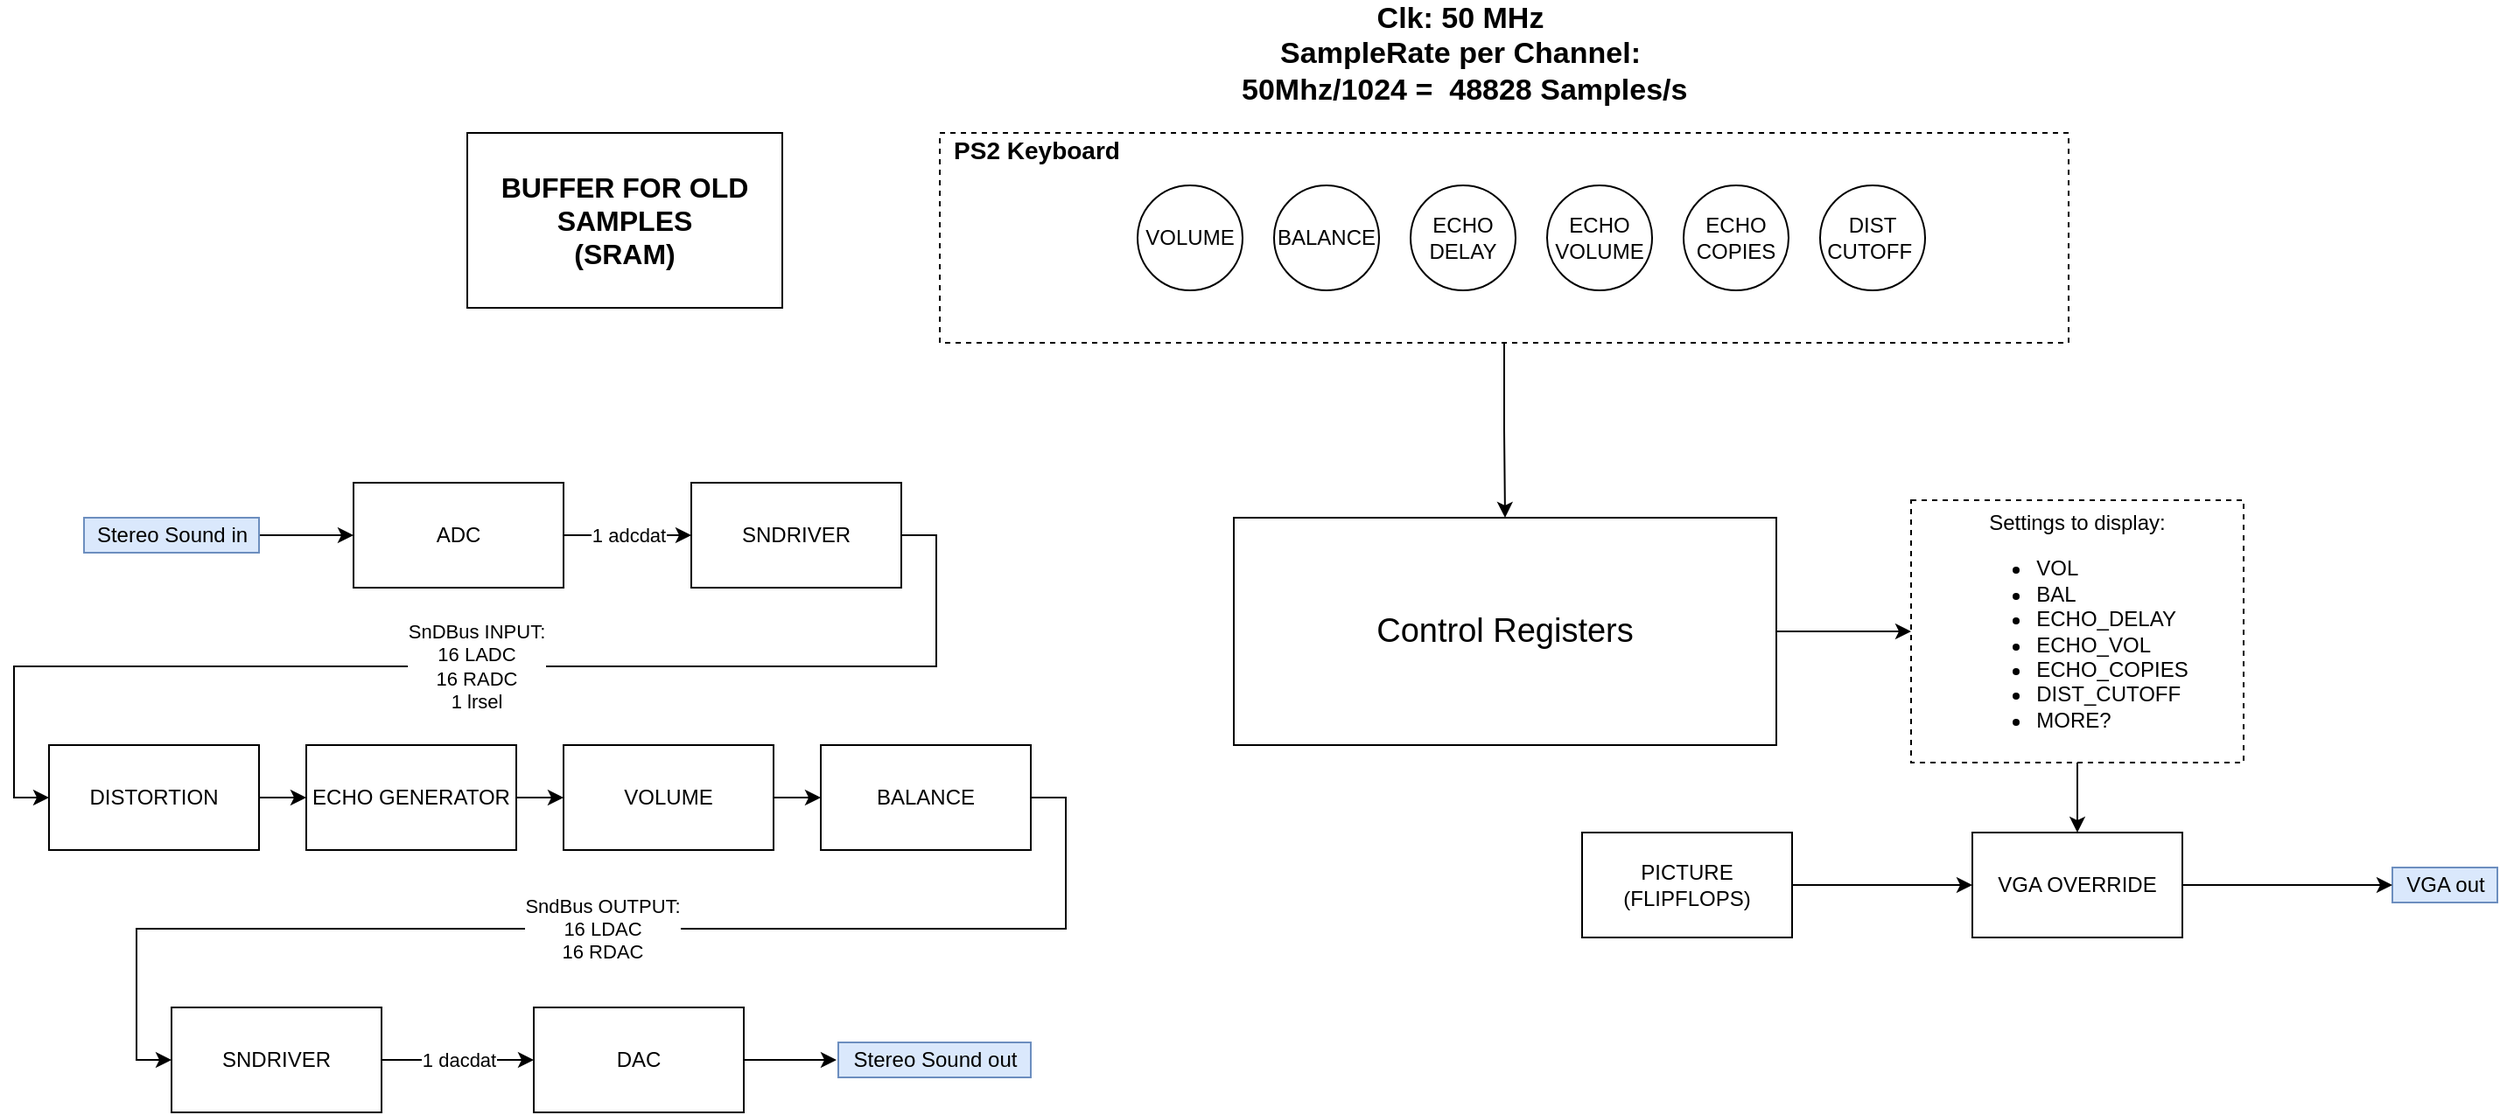 <mxfile version="15.2.9" type="device"><diagram id="DGm4Tx1q225shhq9VBvE" name="Page-1"><mxGraphModel dx="1865" dy="1748" grid="1" gridSize="10" guides="1" tooltips="1" connect="1" arrows="1" fold="1" page="1" pageScale="1" pageWidth="827" pageHeight="1169" math="0" shadow="0"><root><mxCell id="0"/><mxCell id="1" parent="0"/><mxCell id="ux9UwnwsF9OkGmqyFfTG-2" value="1 adcdat" style="edgeStyle=orthogonalEdgeStyle;rounded=0;orthogonalLoop=1;jettySize=auto;html=1;exitX=1;exitY=0.5;exitDx=0;exitDy=0;entryX=0;entryY=0.5;entryDx=0;entryDy=0;" edge="1" parent="1" source="tbtLluHw-_tRo9kpk-tv-1" target="ux9UwnwsF9OkGmqyFfTG-1"><mxGeometry relative="1" as="geometry"/></mxCell><mxCell id="tbtLluHw-_tRo9kpk-tv-1" value="ADC" style="rounded=0;whiteSpace=wrap;html=1;" parent="1" vertex="1"><mxGeometry x="-145" width="120" height="60" as="geometry"/></mxCell><mxCell id="ux9UwnwsF9OkGmqyFfTG-24" style="edgeStyle=orthogonalEdgeStyle;rounded=0;orthogonalLoop=1;jettySize=auto;html=1;entryX=0;entryY=0.5;entryDx=0;entryDy=0;" edge="1" parent="1" source="tbtLluHw-_tRo9kpk-tv-4" target="tbtLluHw-_tRo9kpk-tv-1"><mxGeometry relative="1" as="geometry"/></mxCell><mxCell id="tbtLluHw-_tRo9kpk-tv-4" value="&lt;span&gt;Stereo Sound in&lt;br&gt;&lt;/span&gt;" style="text;html=1;align=center;verticalAlign=middle;resizable=0;points=[];autosize=1;fillColor=#dae8fc;strokeColor=#6c8ebf;" parent="1" vertex="1"><mxGeometry x="-299" y="20" width="100" height="20" as="geometry"/></mxCell><mxCell id="ux9UwnwsF9OkGmqyFfTG-15" style="edgeStyle=orthogonalEdgeStyle;rounded=0;orthogonalLoop=1;jettySize=auto;html=1;exitX=1;exitY=0.5;exitDx=0;exitDy=0;entryX=0;entryY=0.5;entryDx=0;entryDy=0;" edge="1" parent="1" source="tbtLluHw-_tRo9kpk-tv-5" target="tbtLluHw-_tRo9kpk-tv-8"><mxGeometry relative="1" as="geometry"/></mxCell><mxCell id="tbtLluHw-_tRo9kpk-tv-5" value="PICTURE&lt;br&gt;(FLIPFLOPS)" style="rounded=0;whiteSpace=wrap;html=1;" parent="1" vertex="1"><mxGeometry x="557" y="200" width="120" height="60" as="geometry"/></mxCell><mxCell id="tbtLluHw-_tRo9kpk-tv-7" value="VGA out" style="text;html=1;align=center;verticalAlign=middle;resizable=0;points=[];autosize=1;shadow=0;rounded=0;fillColor=#dae8fc;strokeColor=#6c8ebf;" parent="1" vertex="1"><mxGeometry x="1020" y="220" width="60" height="20" as="geometry"/></mxCell><mxCell id="ux9UwnwsF9OkGmqyFfTG-22" style="edgeStyle=orthogonalEdgeStyle;rounded=0;orthogonalLoop=1;jettySize=auto;html=1;exitX=1;exitY=0.5;exitDx=0;exitDy=0;" edge="1" parent="1" source="tbtLluHw-_tRo9kpk-tv-8" target="tbtLluHw-_tRo9kpk-tv-7"><mxGeometry relative="1" as="geometry"/></mxCell><mxCell id="tbtLluHw-_tRo9kpk-tv-8" value="VGA OVERRIDE&lt;br&gt;" style="rounded=0;whiteSpace=wrap;html=1;" parent="1" vertex="1"><mxGeometry x="780" y="200" width="120" height="60" as="geometry"/></mxCell><mxCell id="ux9UwnwsF9OkGmqyFfTG-9" style="edgeStyle=orthogonalEdgeStyle;rounded=0;orthogonalLoop=1;jettySize=auto;html=1;exitX=1;exitY=0.5;exitDx=0;exitDy=0;entryX=0;entryY=0.5;entryDx=0;entryDy=0;" edge="1" parent="1" source="tbtLluHw-_tRo9kpk-tv-9" target="ux9UwnwsF9OkGmqyFfTG-5"><mxGeometry relative="1" as="geometry"/></mxCell><mxCell id="tbtLluHw-_tRo9kpk-tv-9" value="ECHO GENERATOR" style="rounded=0;whiteSpace=wrap;html=1;" parent="1" vertex="1"><mxGeometry x="-172" y="150" width="120" height="60" as="geometry"/></mxCell><mxCell id="ux9UwnwsF9OkGmqyFfTG-8" style="edgeStyle=orthogonalEdgeStyle;rounded=0;orthogonalLoop=1;jettySize=auto;html=1;exitX=1;exitY=0.5;exitDx=0;exitDy=0;entryX=0;entryY=0.5;entryDx=0;entryDy=0;" edge="1" parent="1" source="tbtLluHw-_tRo9kpk-tv-10" target="tbtLluHw-_tRo9kpk-tv-9"><mxGeometry relative="1" as="geometry"/></mxCell><mxCell id="tbtLluHw-_tRo9kpk-tv-10" value="DISTORTION" style="rounded=0;whiteSpace=wrap;html=1;" parent="1" vertex="1"><mxGeometry x="-319" y="150" width="120" height="60" as="geometry"/></mxCell><mxCell id="ux9UwnwsF9OkGmqyFfTG-19" style="edgeStyle=orthogonalEdgeStyle;rounded=0;orthogonalLoop=1;jettySize=auto;html=1;exitX=0.5;exitY=1;exitDx=0;exitDy=0;entryX=0.5;entryY=0;entryDx=0;entryDy=0;" edge="1" parent="1" source="tbtLluHw-_tRo9kpk-tv-23" target="tbtLluHw-_tRo9kpk-tv-8"><mxGeometry relative="1" as="geometry"/></mxCell><mxCell id="tbtLluHw-_tRo9kpk-tv-23" value="Settings to display:&lt;br&gt;&lt;div style=&quot;text-align: left&quot;&gt;&lt;ul&gt;&lt;li&gt;&lt;span&gt;VOL&lt;/span&gt;&lt;/li&gt;&lt;li&gt;&lt;span&gt;BAL&lt;/span&gt;&lt;/li&gt;&lt;li&gt;&lt;span&gt;ECHO_DELAY&lt;/span&gt;&lt;/li&gt;&lt;li&gt;&lt;span&gt;ECHO_VOL&lt;/span&gt;&lt;/li&gt;&lt;li&gt;&lt;span&gt;ECHO_COPIES&lt;/span&gt;&lt;/li&gt;&lt;li&gt;&lt;span&gt;DIST_CUTOFF&lt;/span&gt;&lt;/li&gt;&lt;li&gt;&lt;span&gt;MORE?&lt;/span&gt;&lt;/li&gt;&lt;/ul&gt;&lt;/div&gt;" style="whiteSpace=wrap;html=1;dashed=1;labelPosition=center;verticalLabelPosition=middle;align=center;verticalAlign=middle;" parent="1" vertex="1"><mxGeometry x="745" y="10" width="190" height="150" as="geometry"/></mxCell><mxCell id="tbtLluHw-_tRo9kpk-tv-32" style="edgeStyle=orthogonalEdgeStyle;rounded=0;orthogonalLoop=1;jettySize=auto;html=1;exitX=1;exitY=0.5;exitDx=0;exitDy=0;" parent="1" source="tbtLluHw-_tRo9kpk-tv-30" edge="1"><mxGeometry relative="1" as="geometry"><mxPoint x="131" y="330" as="targetPoint"/></mxGeometry></mxCell><mxCell id="tbtLluHw-_tRo9kpk-tv-30" value="DAC" style="rounded=0;whiteSpace=wrap;html=1;" parent="1" vertex="1"><mxGeometry x="-42" y="300" width="120" height="60" as="geometry"/></mxCell><mxCell id="tbtLluHw-_tRo9kpk-tv-33" value="Stereo Sound out" style="text;html=1;align=center;verticalAlign=middle;resizable=0;points=[];autosize=1;fillColor=#dae8fc;strokeColor=#6c8ebf;" parent="1" vertex="1"><mxGeometry x="132" y="320" width="110" height="20" as="geometry"/></mxCell><mxCell id="ux9UwnwsF9OkGmqyFfTG-7" value="SnDBus INPUT:&lt;br&gt;16 LADC&lt;br&gt;16 RADC&lt;br&gt;1 lrsel" style="edgeStyle=orthogonalEdgeStyle;rounded=0;orthogonalLoop=1;jettySize=auto;html=1;exitX=1;exitY=0.5;exitDx=0;exitDy=0;entryX=0;entryY=0.5;entryDx=0;entryDy=0;" edge="1" parent="1" source="ux9UwnwsF9OkGmqyFfTG-1" target="tbtLluHw-_tRo9kpk-tv-10"><mxGeometry relative="1" as="geometry"/></mxCell><mxCell id="ux9UwnwsF9OkGmqyFfTG-1" value="SNDRIVER" style="rounded=0;whiteSpace=wrap;html=1;" vertex="1" parent="1"><mxGeometry x="48" width="120" height="60" as="geometry"/></mxCell><mxCell id="ux9UwnwsF9OkGmqyFfTG-4" value="1 dacdat" style="edgeStyle=orthogonalEdgeStyle;rounded=0;orthogonalLoop=1;jettySize=auto;html=1;exitX=1;exitY=0.5;exitDx=0;exitDy=0;entryX=0;entryY=0.5;entryDx=0;entryDy=0;" edge="1" parent="1" source="ux9UwnwsF9OkGmqyFfTG-3" target="tbtLluHw-_tRo9kpk-tv-30"><mxGeometry relative="1" as="geometry"/></mxCell><mxCell id="ux9UwnwsF9OkGmqyFfTG-3" value="SNDRIVER" style="rounded=0;whiteSpace=wrap;html=1;" vertex="1" parent="1"><mxGeometry x="-249" y="300" width="120" height="60" as="geometry"/></mxCell><mxCell id="ux9UwnwsF9OkGmqyFfTG-10" style="edgeStyle=orthogonalEdgeStyle;rounded=0;orthogonalLoop=1;jettySize=auto;html=1;exitX=1;exitY=0.5;exitDx=0;exitDy=0;entryX=0;entryY=0.5;entryDx=0;entryDy=0;" edge="1" parent="1" source="ux9UwnwsF9OkGmqyFfTG-5" target="ux9UwnwsF9OkGmqyFfTG-6"><mxGeometry relative="1" as="geometry"/></mxCell><mxCell id="ux9UwnwsF9OkGmqyFfTG-5" value="VOLUME" style="rounded=0;whiteSpace=wrap;html=1;" vertex="1" parent="1"><mxGeometry x="-25" y="150" width="120" height="60" as="geometry"/></mxCell><mxCell id="ux9UwnwsF9OkGmqyFfTG-11" value="SndBus OUTPUT:&lt;br&gt;16 LDAC&lt;br&gt;16 RDAC" style="edgeStyle=orthogonalEdgeStyle;rounded=0;orthogonalLoop=1;jettySize=auto;html=1;exitX=1;exitY=0.5;exitDx=0;exitDy=0;entryX=0;entryY=0.5;entryDx=0;entryDy=0;" edge="1" parent="1" source="ux9UwnwsF9OkGmqyFfTG-6" target="ux9UwnwsF9OkGmqyFfTG-3"><mxGeometry relative="1" as="geometry"/></mxCell><mxCell id="ux9UwnwsF9OkGmqyFfTG-6" value="BALANCE" style="rounded=0;whiteSpace=wrap;html=1;" vertex="1" parent="1"><mxGeometry x="122" y="150" width="120" height="60" as="geometry"/></mxCell><mxCell id="ux9UwnwsF9OkGmqyFfTG-12" value="&lt;b style=&quot;font-size: 17px&quot;&gt;Clk: 50 MHz&lt;br&gt;SampleRate per Channel:&lt;br&gt;&amp;nbsp;50Mhz/1024 =&amp;nbsp; 48828 Samples/s&lt;/b&gt;" style="text;html=1;align=center;verticalAlign=middle;resizable=0;points=[];autosize=1;strokeColor=none;fillColor=none;" vertex="1" parent="1"><mxGeometry x="352" y="-270" width="270" height="50" as="geometry"/></mxCell><mxCell id="ux9UwnwsF9OkGmqyFfTG-21" style="edgeStyle=orthogonalEdgeStyle;rounded=0;orthogonalLoop=1;jettySize=auto;html=1;exitX=1;exitY=0.5;exitDx=0;exitDy=0;entryX=0;entryY=0.5;entryDx=0;entryDy=0;" edge="1" parent="1" source="ux9UwnwsF9OkGmqyFfTG-16" target="tbtLluHw-_tRo9kpk-tv-23"><mxGeometry relative="1" as="geometry"/></mxCell><mxCell id="ux9UwnwsF9OkGmqyFfTG-16" value="&lt;font style=&quot;font-size: 19px&quot;&gt;Control Registers&lt;/font&gt;" style="rounded=0;whiteSpace=wrap;html=1;" vertex="1" parent="1"><mxGeometry x="358" y="20" width="310" height="130" as="geometry"/></mxCell><mxCell id="ux9UwnwsF9OkGmqyFfTG-17" value="" style="group" vertex="1" connectable="0" parent="1"><mxGeometry x="190" y="-200" width="645" height="120" as="geometry"/></mxCell><mxCell id="tbtLluHw-_tRo9kpk-tv-20" value="" style="whiteSpace=wrap;html=1;dashed=1;labelPosition=left;verticalLabelPosition=top;align=right;verticalAlign=bottom;" parent="ux9UwnwsF9OkGmqyFfTG-17" vertex="1"><mxGeometry width="645" height="120" as="geometry"/></mxCell><mxCell id="tbtLluHw-_tRo9kpk-tv-13" value="VOLUME" style="ellipse;whiteSpace=wrap;html=1;aspect=fixed;" parent="ux9UwnwsF9OkGmqyFfTG-17" vertex="1"><mxGeometry x="113" y="30" width="60" height="60" as="geometry"/></mxCell><mxCell id="tbtLluHw-_tRo9kpk-tv-15" value="BALANCE" style="ellipse;whiteSpace=wrap;html=1;aspect=fixed;" parent="ux9UwnwsF9OkGmqyFfTG-17" vertex="1"><mxGeometry x="191" y="30" width="60" height="60" as="geometry"/></mxCell><mxCell id="tbtLluHw-_tRo9kpk-tv-16" value="ECHO DELAY" style="ellipse;whiteSpace=wrap;html=1;aspect=fixed;" parent="ux9UwnwsF9OkGmqyFfTG-17" vertex="1"><mxGeometry x="269" y="30" width="60" height="60" as="geometry"/></mxCell><mxCell id="tbtLluHw-_tRo9kpk-tv-17" value="ECHO COPIES" style="ellipse;whiteSpace=wrap;html=1;aspect=fixed;" parent="ux9UwnwsF9OkGmqyFfTG-17" vertex="1"><mxGeometry x="425" y="30" width="60" height="60" as="geometry"/></mxCell><mxCell id="tbtLluHw-_tRo9kpk-tv-18" value="ECHO VOLUME" style="ellipse;whiteSpace=wrap;html=1;aspect=fixed;" parent="ux9UwnwsF9OkGmqyFfTG-17" vertex="1"><mxGeometry x="347" y="30" width="60" height="60" as="geometry"/></mxCell><mxCell id="tbtLluHw-_tRo9kpk-tv-19" value="DIST CUTOFF&amp;nbsp;" style="ellipse;whiteSpace=wrap;html=1;aspect=fixed;" parent="ux9UwnwsF9OkGmqyFfTG-17" vertex="1"><mxGeometry x="503" y="30" width="60" height="60" as="geometry"/></mxCell><mxCell id="tbtLluHw-_tRo9kpk-tv-22" value="&lt;b&gt;&lt;font style=&quot;font-size: 14px&quot;&gt;PS2 Keyboard&lt;/font&gt;&lt;/b&gt;" style="text;html=1;align=center;verticalAlign=middle;resizable=0;points=[];autosize=1;" parent="ux9UwnwsF9OkGmqyFfTG-17" vertex="1"><mxGeometry width="110" height="20" as="geometry"/></mxCell><mxCell id="ux9UwnwsF9OkGmqyFfTG-18" style="edgeStyle=orthogonalEdgeStyle;rounded=0;orthogonalLoop=1;jettySize=auto;html=1;exitX=0.5;exitY=1;exitDx=0;exitDy=0;entryX=0.5;entryY=0;entryDx=0;entryDy=0;" edge="1" parent="1" source="tbtLluHw-_tRo9kpk-tv-20" target="ux9UwnwsF9OkGmqyFfTG-16"><mxGeometry relative="1" as="geometry"/></mxCell><mxCell id="ux9UwnwsF9OkGmqyFfTG-23" value="&lt;b style=&quot;font-size: 16px&quot;&gt;BUFFER FOR OLD SAMPLES&lt;br&gt;(SRAM)&lt;br&gt;&lt;/b&gt;" style="rounded=0;whiteSpace=wrap;html=1;shadow=0;fillColor=none;" vertex="1" parent="1"><mxGeometry x="-80" y="-200" width="180" height="100" as="geometry"/></mxCell></root></mxGraphModel></diagram></mxfile>